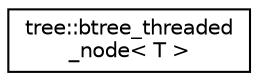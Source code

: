 digraph G
{
  edge [fontname="Helvetica",fontsize="10",labelfontname="Helvetica",labelfontsize="10"];
  node [fontname="Helvetica",fontsize="10",shape=record];
  rankdir="LR";
  Node1 [label="tree::btree_threaded\l_node\< T \>",height=0.2,width=0.4,color="black", fillcolor="white", style="filled",URL="$structtree_1_1btree__threaded__node.html"];
}
